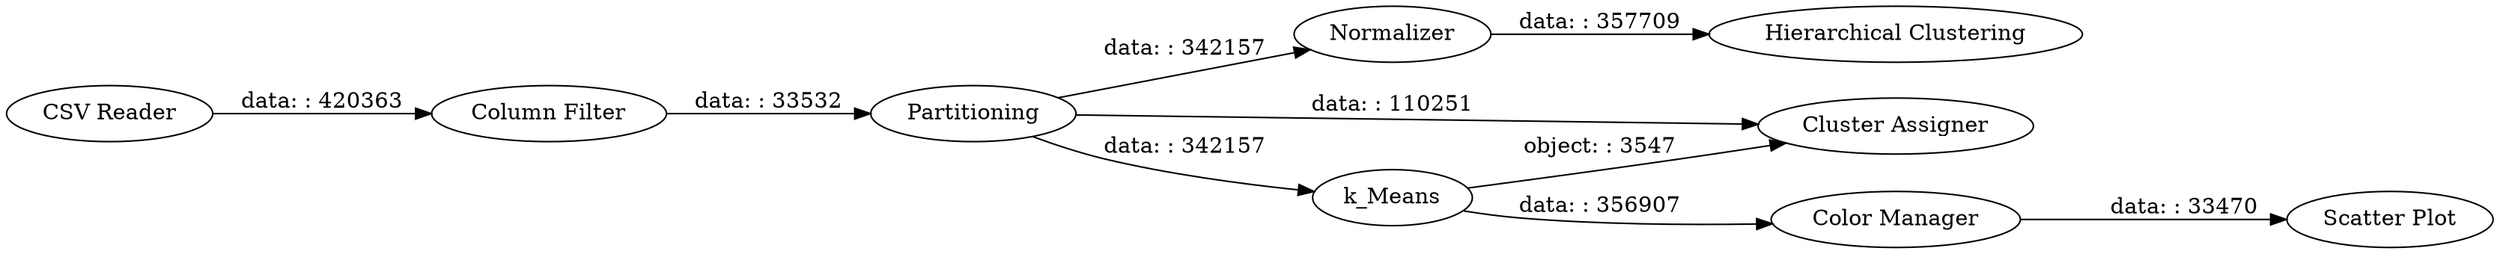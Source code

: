digraph {
	"1277529110411576687_9" [label=Normalizer]
	"1277529110411576687_23" [label="Scatter Plot"]
	"1277529110411576687_4" [label=Partitioning]
	"1277529110411576687_5" [label="Cluster Assigner"]
	"1277529110411576687_3" [label=k_Means]
	"1277529110411576687_1" [label="CSV Reader"]
	"1277529110411576687_6" [label="Color Manager"]
	"1277529110411576687_15" [label="Column Filter"]
	"1277529110411576687_10" [label="Hierarchical Clustering"]
	"1277529110411576687_3" -> "1277529110411576687_6" [label="data: : 356907"]
	"1277529110411576687_3" -> "1277529110411576687_5" [label="object: : 3547"]
	"1277529110411576687_15" -> "1277529110411576687_4" [label="data: : 33532"]
	"1277529110411576687_1" -> "1277529110411576687_15" [label="data: : 420363"]
	"1277529110411576687_4" -> "1277529110411576687_3" [label="data: : 342157"]
	"1277529110411576687_4" -> "1277529110411576687_9" [label="data: : 342157"]
	"1277529110411576687_9" -> "1277529110411576687_10" [label="data: : 357709"]
	"1277529110411576687_4" -> "1277529110411576687_5" [label="data: : 110251"]
	"1277529110411576687_6" -> "1277529110411576687_23" [label="data: : 33470"]
	rankdir=LR
}
